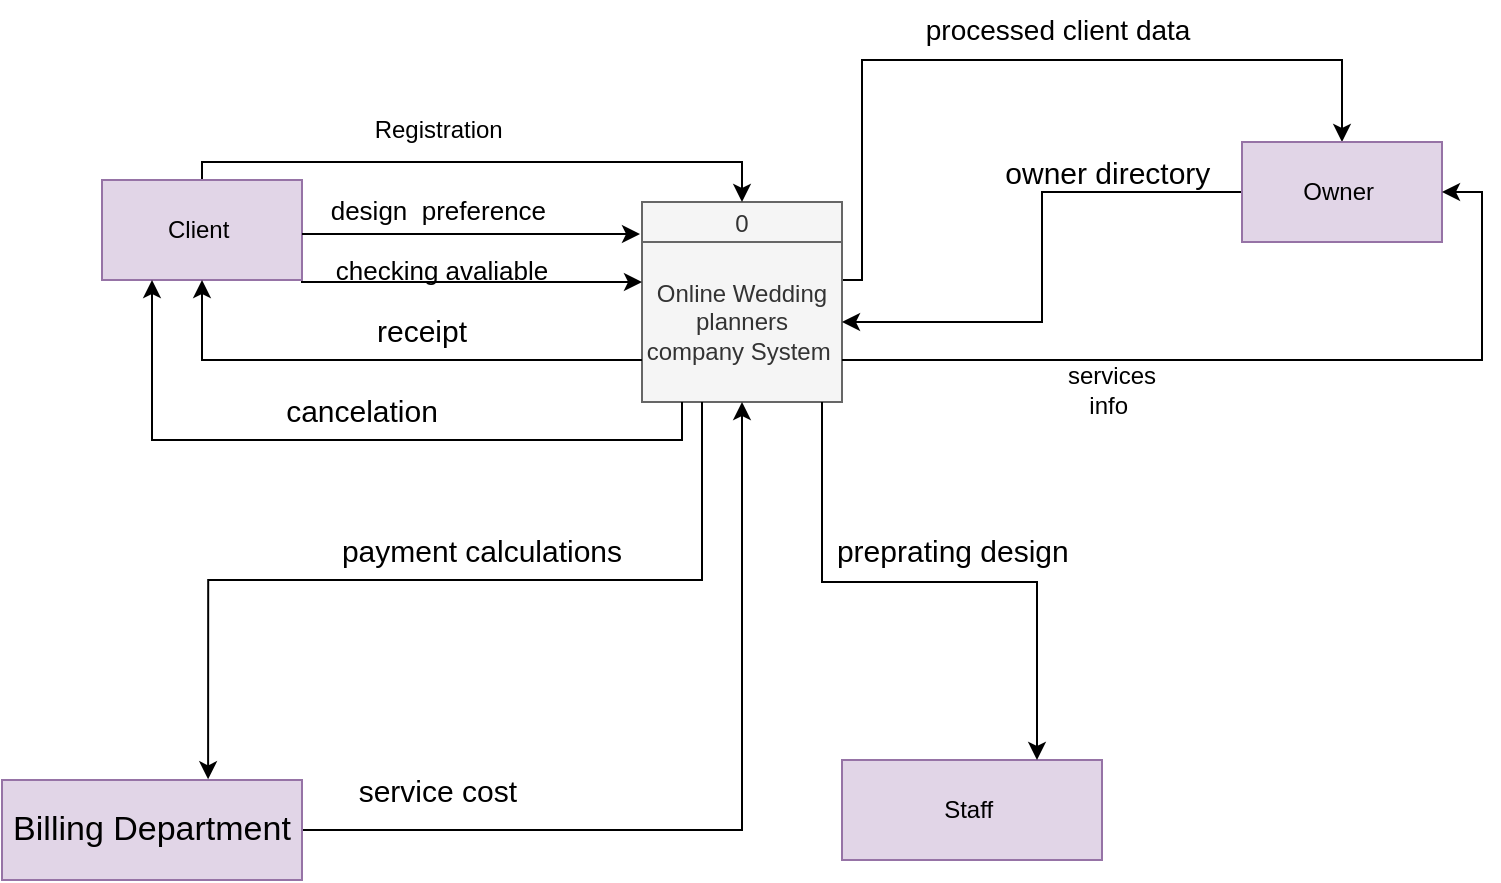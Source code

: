 <mxfile version="25.0.3">
  <diagram name="Page-1" id="UIS6s0Z7no9ET_pwSi9W">
    <mxGraphModel dx="1050" dy="557" grid="1" gridSize="10" guides="1" tooltips="1" connect="1" arrows="1" fold="1" page="1" pageScale="1" pageWidth="850" pageHeight="1100" math="0" shadow="0">
      <root>
        <mxCell id="0" />
        <mxCell id="1" parent="0" />
        <mxCell id="izeX7NdQ2_mp5u6DSLp3-1" style="edgeStyle=orthogonalEdgeStyle;rounded=0;orthogonalLoop=1;jettySize=auto;html=1;entryX=0.5;entryY=0;entryDx=0;entryDy=0;" parent="1" source="izeX7NdQ2_mp5u6DSLp3-2" target="izeX7NdQ2_mp5u6DSLp3-14" edge="1">
          <mxGeometry relative="1" as="geometry">
            <Array as="points">
              <mxPoint x="500" y="250" />
              <mxPoint x="500" y="140" />
              <mxPoint x="740" y="140" />
            </Array>
          </mxGeometry>
        </mxCell>
        <mxCell id="izeX7NdQ2_mp5u6DSLp3-2" value="0" style="swimlane;fontStyle=0;childLayout=stackLayout;horizontal=1;startSize=20;fillColor=#f5f5f5;horizontalStack=0;resizeParent=1;resizeParentMax=0;resizeLast=0;collapsible=0;marginBottom=0;swimlaneFillColor=#ffffff;fontColor=#333333;strokeColor=#666666;" parent="1" vertex="1">
          <mxGeometry x="390" y="211" width="100" height="100" as="geometry" />
        </mxCell>
        <mxCell id="izeX7NdQ2_mp5u6DSLp3-3" value="Online Wedding planners company System&amp;nbsp;" style="text;html=1;align=center;verticalAlign=middle;whiteSpace=wrap;rounded=0;fillColor=#f5f5f5;fontColor=#333333;strokeColor=#666666;" parent="izeX7NdQ2_mp5u6DSLp3-2" vertex="1">
          <mxGeometry y="20" width="100" height="80" as="geometry" />
        </mxCell>
        <mxCell id="izeX7NdQ2_mp5u6DSLp3-5" style="edgeStyle=orthogonalEdgeStyle;rounded=0;orthogonalLoop=1;jettySize=auto;html=1;exitX=1;exitY=0.5;exitDx=0;exitDy=0;entryX=0;entryY=0.25;entryDx=0;entryDy=0;" parent="1" source="izeX7NdQ2_mp5u6DSLp3-9" target="izeX7NdQ2_mp5u6DSLp3-3" edge="1">
          <mxGeometry relative="1" as="geometry">
            <Array as="points">
              <mxPoint x="220" y="251" />
            </Array>
          </mxGeometry>
        </mxCell>
        <mxCell id="izeX7NdQ2_mp5u6DSLp3-6" style="edgeStyle=orthogonalEdgeStyle;rounded=0;orthogonalLoop=1;jettySize=auto;html=1;entryX=0.5;entryY=0;entryDx=0;entryDy=0;" parent="1" source="izeX7NdQ2_mp5u6DSLp3-9" target="izeX7NdQ2_mp5u6DSLp3-2" edge="1">
          <mxGeometry relative="1" as="geometry">
            <Array as="points">
              <mxPoint x="170" y="191" />
              <mxPoint x="440" y="191" />
            </Array>
          </mxGeometry>
        </mxCell>
        <mxCell id="izeX7NdQ2_mp5u6DSLp3-9" value="Client&amp;nbsp;" style="html=1;dashed=0;whiteSpace=wrap;fillColor=#e1d5e7;strokeColor=#9673a6;" parent="1" vertex="1">
          <mxGeometry x="120" y="200" width="100" height="50" as="geometry" />
        </mxCell>
        <mxCell id="izeX7NdQ2_mp5u6DSLp3-11" value="Staff&amp;nbsp;" style="html=1;dashed=0;whiteSpace=wrap;fillColor=#e1d5e7;strokeColor=#9673a6;" parent="1" vertex="1">
          <mxGeometry x="490" y="490" width="130" height="50" as="geometry" />
        </mxCell>
        <mxCell id="izeX7NdQ2_mp5u6DSLp3-61" style="edgeStyle=orthogonalEdgeStyle;rounded=0;orthogonalLoop=1;jettySize=auto;html=1;entryX=1;entryY=0.5;entryDx=0;entryDy=0;" parent="1" source="izeX7NdQ2_mp5u6DSLp3-14" target="izeX7NdQ2_mp5u6DSLp3-3" edge="1">
          <mxGeometry relative="1" as="geometry" />
        </mxCell>
        <mxCell id="izeX7NdQ2_mp5u6DSLp3-14" value="Owner&amp;nbsp;" style="html=1;dashed=0;whiteSpace=wrap;fillColor=#e1d5e7;strokeColor=#9673a6;" parent="1" vertex="1">
          <mxGeometry x="690" y="181" width="100" height="50" as="geometry" />
        </mxCell>
        <mxCell id="izeX7NdQ2_mp5u6DSLp3-15" value="Registration&amp;nbsp;" style="text;html=1;align=center;verticalAlign=middle;whiteSpace=wrap;rounded=0;" parent="1" vertex="1">
          <mxGeometry x="250" y="160" width="80" height="30" as="geometry" />
        </mxCell>
        <mxCell id="izeX7NdQ2_mp5u6DSLp3-20" style="edgeStyle=orthogonalEdgeStyle;rounded=0;orthogonalLoop=1;jettySize=auto;html=1;entryX=0.25;entryY=1;entryDx=0;entryDy=0;" parent="1" source="izeX7NdQ2_mp5u6DSLp3-3" target="izeX7NdQ2_mp5u6DSLp3-9" edge="1">
          <mxGeometry relative="1" as="geometry">
            <Array as="points">
              <mxPoint x="410" y="330" />
              <mxPoint x="145" y="330" />
            </Array>
          </mxGeometry>
        </mxCell>
        <mxCell id="izeX7NdQ2_mp5u6DSLp3-33" style="edgeStyle=orthogonalEdgeStyle;rounded=0;orthogonalLoop=1;jettySize=auto;html=1;exitX=0.5;exitY=1;exitDx=0;exitDy=0;" parent="1" edge="1">
          <mxGeometry relative="1" as="geometry">
            <mxPoint x="420" y="270" as="sourcePoint" />
            <mxPoint x="420" y="270" as="targetPoint" />
          </mxGeometry>
        </mxCell>
        <mxCell id="izeX7NdQ2_mp5u6DSLp3-44" style="edgeStyle=orthogonalEdgeStyle;rounded=0;orthogonalLoop=1;jettySize=auto;html=1;entryX=1;entryY=0.5;entryDx=0;entryDy=0;" parent="1" source="izeX7NdQ2_mp5u6DSLp3-3" target="izeX7NdQ2_mp5u6DSLp3-14" edge="1">
          <mxGeometry relative="1" as="geometry">
            <Array as="points">
              <mxPoint x="810" y="290" />
              <mxPoint x="810" y="206" />
            </Array>
          </mxGeometry>
        </mxCell>
        <mxCell id="izeX7NdQ2_mp5u6DSLp3-47" value="&lt;font style=&quot;font-size: 15px;&quot;&gt;cancelation&lt;/font&gt;" style="text;html=1;align=center;verticalAlign=middle;whiteSpace=wrap;rounded=0;" parent="1" vertex="1">
          <mxGeometry x="220" y="300" width="60" height="30" as="geometry" />
        </mxCell>
        <mxCell id="izeX7NdQ2_mp5u6DSLp3-48" style="edgeStyle=orthogonalEdgeStyle;rounded=0;orthogonalLoop=1;jettySize=auto;html=1;entryX=0.5;entryY=1;entryDx=0;entryDy=0;" parent="1" source="izeX7NdQ2_mp5u6DSLp3-3" target="izeX7NdQ2_mp5u6DSLp3-9" edge="1">
          <mxGeometry relative="1" as="geometry">
            <Array as="points">
              <mxPoint x="170" y="290" />
            </Array>
          </mxGeometry>
        </mxCell>
        <mxCell id="izeX7NdQ2_mp5u6DSLp3-49" value="&lt;font style=&quot;font-size: 15px;&quot;&gt;receipt&lt;/font&gt;" style="text;html=1;align=center;verticalAlign=middle;whiteSpace=wrap;rounded=0;" parent="1" vertex="1">
          <mxGeometry x="250" y="260" width="60" height="30" as="geometry" />
        </mxCell>
        <mxCell id="izeX7NdQ2_mp5u6DSLp3-50" value="&lt;font style=&quot;font-size: 13px;&quot;&gt;checking avaliable&lt;/font&gt;" style="text;html=1;align=center;verticalAlign=middle;whiteSpace=wrap;rounded=0;" parent="1" vertex="1">
          <mxGeometry x="235" y="230" width="110" height="30" as="geometry" />
        </mxCell>
        <mxCell id="izeX7NdQ2_mp5u6DSLp3-51" style="edgeStyle=orthogonalEdgeStyle;rounded=0;orthogonalLoop=1;jettySize=auto;html=1;entryX=-0.01;entryY=0.16;entryDx=0;entryDy=0;entryPerimeter=0;" parent="1" source="izeX7NdQ2_mp5u6DSLp3-9" target="izeX7NdQ2_mp5u6DSLp3-2" edge="1">
          <mxGeometry relative="1" as="geometry">
            <Array as="points">
              <mxPoint x="260" y="227" />
              <mxPoint x="260" y="227" />
            </Array>
          </mxGeometry>
        </mxCell>
        <mxCell id="izeX7NdQ2_mp5u6DSLp3-52" value="&lt;font style=&quot;font-size: 13px;&quot;&gt;&lt;font style=&quot;&quot;&gt;design&amp;nbsp; preference&lt;/font&gt;&amp;nbsp;&lt;/font&gt;" style="text;html=1;align=center;verticalAlign=middle;whiteSpace=wrap;rounded=0;" parent="1" vertex="1">
          <mxGeometry x="230" y="200" width="120" height="30" as="geometry" />
        </mxCell>
        <mxCell id="izeX7NdQ2_mp5u6DSLp3-55" style="edgeStyle=orthogonalEdgeStyle;rounded=0;orthogonalLoop=1;jettySize=auto;html=1;entryX=0.5;entryY=1;entryDx=0;entryDy=0;" parent="1" source="izeX7NdQ2_mp5u6DSLp3-53" target="izeX7NdQ2_mp5u6DSLp3-3" edge="1">
          <mxGeometry relative="1" as="geometry" />
        </mxCell>
        <mxCell id="izeX7NdQ2_mp5u6DSLp3-53" value="&lt;span style=&quot;font-size: 17px;&quot;&gt;Billing Department&lt;/span&gt;" style="html=1;dashed=0;whiteSpace=wrap;fillColor=#e1d5e7;strokeColor=#9673a6;" parent="1" vertex="1">
          <mxGeometry x="70" y="500" width="150" height="50" as="geometry" />
        </mxCell>
        <mxCell id="izeX7NdQ2_mp5u6DSLp3-54" style="edgeStyle=orthogonalEdgeStyle;rounded=0;orthogonalLoop=1;jettySize=auto;html=1;entryX=0.687;entryY=-0.007;entryDx=0;entryDy=0;entryPerimeter=0;" parent="1" source="izeX7NdQ2_mp5u6DSLp3-3" target="izeX7NdQ2_mp5u6DSLp3-53" edge="1">
          <mxGeometry relative="1" as="geometry">
            <Array as="points">
              <mxPoint x="420" y="400" />
              <mxPoint x="173" y="400" />
            </Array>
          </mxGeometry>
        </mxCell>
        <mxCell id="izeX7NdQ2_mp5u6DSLp3-56" value="&lt;font style=&quot;font-size: 15px;&quot;&gt;service cost&amp;nbsp;&lt;/font&gt;" style="text;html=1;align=center;verticalAlign=middle;whiteSpace=wrap;rounded=0;" parent="1" vertex="1">
          <mxGeometry x="235" y="490" width="110" height="30" as="geometry" />
        </mxCell>
        <mxCell id="izeX7NdQ2_mp5u6DSLp3-57" value="&lt;font style=&quot;font-size: 15px;&quot;&gt;payment calculations&lt;/font&gt;" style="text;html=1;align=center;verticalAlign=middle;whiteSpace=wrap;rounded=0;" parent="1" vertex="1">
          <mxGeometry x="230" y="370" width="160" height="30" as="geometry" />
        </mxCell>
        <mxCell id="izeX7NdQ2_mp5u6DSLp3-58" style="edgeStyle=orthogonalEdgeStyle;rounded=0;orthogonalLoop=1;jettySize=auto;html=1;entryX=0.75;entryY=0;entryDx=0;entryDy=0;" parent="1" source="izeX7NdQ2_mp5u6DSLp3-3" target="izeX7NdQ2_mp5u6DSLp3-11" edge="1">
          <mxGeometry relative="1" as="geometry">
            <Array as="points">
              <mxPoint x="480" y="401" />
              <mxPoint x="588" y="401" />
            </Array>
          </mxGeometry>
        </mxCell>
        <mxCell id="izeX7NdQ2_mp5u6DSLp3-59" value="&lt;font style=&quot;font-size: 15px;&quot;&gt;preprating design&amp;nbsp;&lt;/font&gt;" style="text;html=1;align=center;verticalAlign=middle;whiteSpace=wrap;rounded=0;" parent="1" vertex="1">
          <mxGeometry x="485" y="370" width="125" height="30" as="geometry" />
        </mxCell>
        <mxCell id="izeX7NdQ2_mp5u6DSLp3-60" value="&lt;font style=&quot;font-size: 14px;&quot;&gt;processed client data&amp;nbsp;&lt;/font&gt;" style="text;html=1;align=center;verticalAlign=middle;whiteSpace=wrap;rounded=0;" parent="1" vertex="1">
          <mxGeometry x="530" y="110" width="140" height="30" as="geometry" />
        </mxCell>
        <mxCell id="izeX7NdQ2_mp5u6DSLp3-62" value="&lt;font style=&quot;font-size: 15px;&quot;&gt;owner directory&amp;nbsp;&lt;/font&gt;" style="text;html=1;align=center;verticalAlign=middle;whiteSpace=wrap;rounded=0;" parent="1" vertex="1">
          <mxGeometry x="565" y="181" width="120" height="30" as="geometry" />
        </mxCell>
        <mxCell id="SgkkZAWsrq16EoUx3msd-1" value="services info&amp;nbsp;" style="text;html=1;align=center;verticalAlign=middle;whiteSpace=wrap;rounded=0;" parent="1" vertex="1">
          <mxGeometry x="595" y="290" width="60" height="30" as="geometry" />
        </mxCell>
      </root>
    </mxGraphModel>
  </diagram>
</mxfile>
